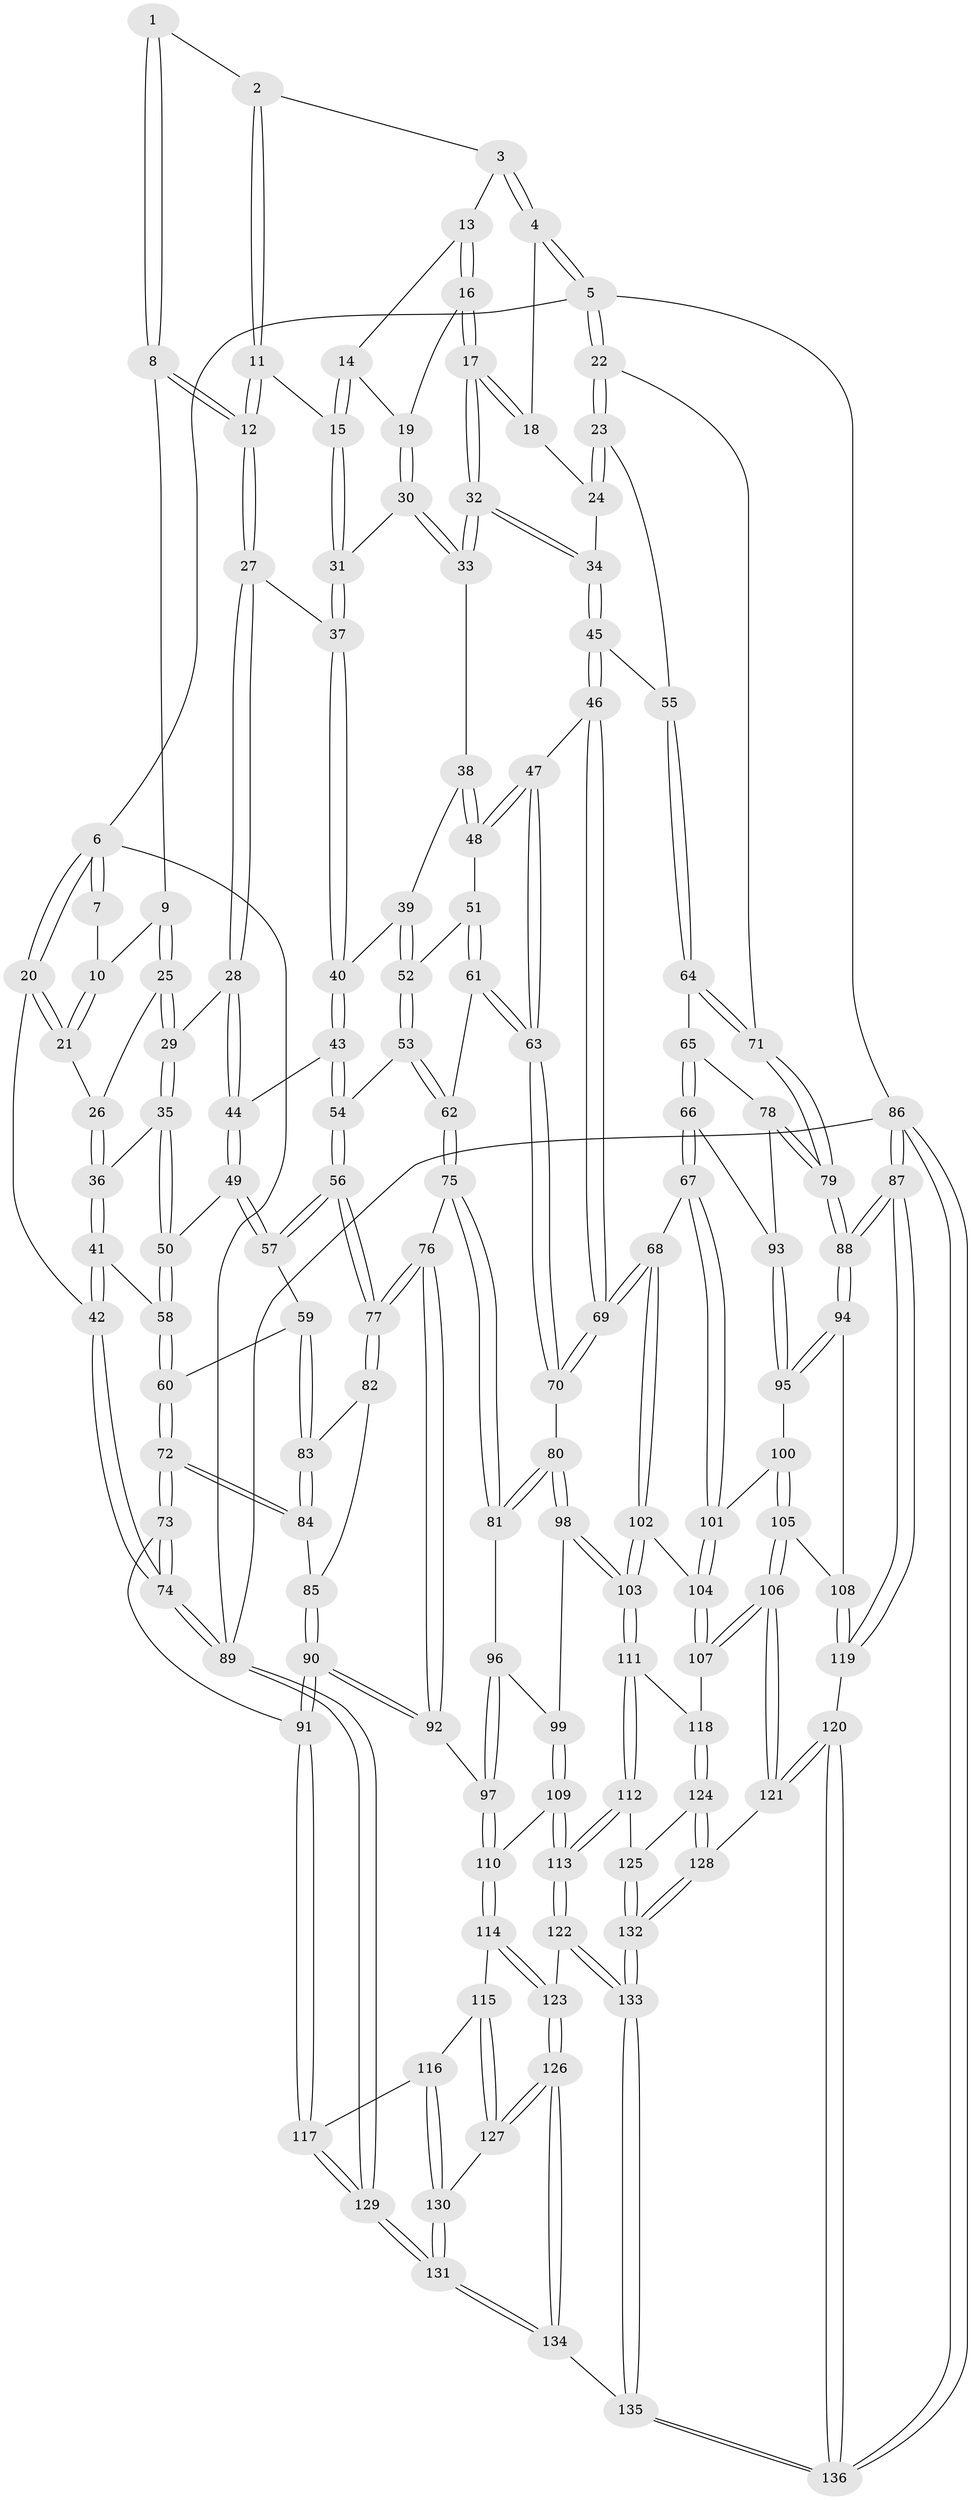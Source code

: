 // Generated by graph-tools (version 1.1) at 2025/11/02/27/25 16:11:51]
// undirected, 136 vertices, 337 edges
graph export_dot {
graph [start="1"]
  node [color=gray90,style=filled];
  1 [pos="+0.2579534506377033+0"];
  2 [pos="+0.3233680833235187+0"];
  3 [pos="+0.4121418128711974+0"];
  4 [pos="+0.6860670684956618+0"];
  5 [pos="+1+0"];
  6 [pos="+0+0"];
  7 [pos="+0.07525394412388453+0"];
  8 [pos="+0.20080786009258203+0.0581892616076417"];
  9 [pos="+0.1459587010754366+0.08918468006397438"];
  10 [pos="+0.06944001758939647+0.02256052474377891"];
  11 [pos="+0.32852888322638363+0.11825465180660369"];
  12 [pos="+0.3014033182212147+0.12359019042614605"];
  13 [pos="+0.4277721783882034+0"];
  14 [pos="+0.4189639575190739+0.02809718641281426"];
  15 [pos="+0.3379357718548559+0.1208750819700058"];
  16 [pos="+0.5308864523859506+0.09078022305453397"];
  17 [pos="+0.6041661730969474+0.09737778149906731"];
  18 [pos="+0.6597733010923742+0.019067340397688298"];
  19 [pos="+0.4883037573108567+0.10538120954588491"];
  20 [pos="+0+0.2010612030661211"];
  21 [pos="+0+0.12936348556972735"];
  22 [pos="+1+0.11617012537737159"];
  23 [pos="+1+0.14346754482862742"];
  24 [pos="+0.7878285368835476+0.10988105929938642"];
  25 [pos="+0.1360020608910512+0.11520594102104534"];
  26 [pos="+0.1129591332816963+0.12352380491511195"];
  27 [pos="+0.2733160403430035+0.16710700775877613"];
  28 [pos="+0.18308515922027352+0.24123058339676484"];
  29 [pos="+0.1803910671573867+0.24104866905538383"];
  30 [pos="+0.420700767001806+0.16880619036163322"];
  31 [pos="+0.3514622493387088+0.13092347194162585"];
  32 [pos="+0.6268905532116431+0.23352919816025494"];
  33 [pos="+0.43250316973328173+0.21114945813949115"];
  34 [pos="+0.6539467158820279+0.27864553903631645"];
  35 [pos="+0.09922987027482+0.29395244137444093"];
  36 [pos="+0+0.29832596625354796"];
  37 [pos="+0.3211952256395019+0.26322760992359956"];
  38 [pos="+0.4223814533698496+0.24569025495730265"];
  39 [pos="+0.3458936225537781+0.31864763455970885"];
  40 [pos="+0.3334393723315246+0.32209226400864677"];
  41 [pos="+0+0.3081470434235122"];
  42 [pos="+0+0.29367673541191247"];
  43 [pos="+0.3140317579165241+0.3346796136277776"];
  44 [pos="+0.2956073844789057+0.3304872098748589"];
  45 [pos="+0.6634495467685129+0.3115484830670954"];
  46 [pos="+0.6343629645668001+0.3415776894585628"];
  47 [pos="+0.5908344094788699+0.355614810784614"];
  48 [pos="+0.5451983667672804+0.3673218711592722"];
  49 [pos="+0.17935735283345924+0.4020886440915404"];
  50 [pos="+0.16396647753111593+0.390392371370094"];
  51 [pos="+0.5409479226886172+0.37048041826847655"];
  52 [pos="+0.43858212935235014+0.37693182376318035"];
  53 [pos="+0.40292537803524436+0.4634992664698182"];
  54 [pos="+0.3167231984679269+0.37978721656295716"];
  55 [pos="+0.7710981626067783+0.3352379945715898"];
  56 [pos="+0.265422892546671+0.4987996155988295"];
  57 [pos="+0.1923797012205252+0.4690123414520828"];
  58 [pos="+0.07777822835379274+0.4418295805556886"];
  59 [pos="+0.13140067545029216+0.5052115639036063"];
  60 [pos="+0.104237822133858+0.5085077794816694"];
  61 [pos="+0.48649758107567975+0.4880846189077463"];
  62 [pos="+0.4082189713922734+0.4826225657136015"];
  63 [pos="+0.5407617870992878+0.5799141886387833"];
  64 [pos="+0.8107091738472861+0.4576381470505269"];
  65 [pos="+0.8107674163092041+0.45801889250741806"];
  66 [pos="+0.769761310981687+0.5699781603584042"];
  67 [pos="+0.7592769901904944+0.5829223229932746"];
  68 [pos="+0.6565141158623577+0.5857168721749113"];
  69 [pos="+0.6483997963229452+0.5806088969078856"];
  70 [pos="+0.5428248877486328+0.5840683945170158"];
  71 [pos="+1+0.3320494975025085"];
  72 [pos="+0+0.6591944354913263"];
  73 [pos="+0+0.6795604871072657"];
  74 [pos="+0+0.6817524719387296"];
  75 [pos="+0.34926140058646704+0.5502087183215343"];
  76 [pos="+0.30034750709826546+0.5523182120007741"];
  77 [pos="+0.29090031268055466+0.5441055945071291"];
  78 [pos="+0.9926219983654957+0.5209159668027991"];
  79 [pos="+1+0.47164883687135145"];
  80 [pos="+0.5183682004914223+0.6071655685455041"];
  81 [pos="+0.4109152699431236+0.6061068791386639"];
  82 [pos="+0.2532689666382413+0.5573801468587644"];
  83 [pos="+0.16844638220275615+0.5633330687578172"];
  84 [pos="+0.1648044130648154+0.5931084513828762"];
  85 [pos="+0.1825612558381585+0.6077526105520464"];
  86 [pos="+1+1"];
  87 [pos="+1+0.8211057082826592"];
  88 [pos="+1+0.7573879764289393"];
  89 [pos="+0+1"];
  90 [pos="+0.20946232163294268+0.7155645843894236"];
  91 [pos="+0.13059702164226664+0.7661057974035839"];
  92 [pos="+0.26324736542554333+0.6987609896457389"];
  93 [pos="+0.9388158394866717+0.5664187951267086"];
  94 [pos="+1+0.7381422864073948"];
  95 [pos="+0.9074308067282538+0.6584608555247743"];
  96 [pos="+0.40508629791524414+0.6263187824249528"];
  97 [pos="+0.32441286251299317+0.7291840552173667"];
  98 [pos="+0.5058840148159887+0.7069925422757976"];
  99 [pos="+0.4410066281294739+0.7375668065617798"];
  100 [pos="+0.8302127069424037+0.6934514658730678"];
  101 [pos="+0.8134006172245913+0.6757032377461537"];
  102 [pos="+0.6453688135749664+0.7366940759202193"];
  103 [pos="+0.5844847680436644+0.7772695650565881"];
  104 [pos="+0.667895206719078+0.7467192912230998"];
  105 [pos="+0.8376548406582299+0.7622958713812459"];
  106 [pos="+0.7706843340297546+0.8310758914198465"];
  107 [pos="+0.7549447524447414+0.8246380987050582"];
  108 [pos="+0.857177072692281+0.7707646560799785"];
  109 [pos="+0.4100533619447283+0.7667434669664527"];
  110 [pos="+0.36577253874887417+0.773508324950299"];
  111 [pos="+0.5841189055976302+0.7789413055154668"];
  112 [pos="+0.563275233260155+0.822548493767673"];
  113 [pos="+0.5096338643667275+0.8632949535380627"];
  114 [pos="+0.3478038233042271+0.8318532840525443"];
  115 [pos="+0.3139144528448454+0.8402190398615195"];
  116 [pos="+0.21590138021130836+0.8542846191164727"];
  117 [pos="+0.139259295609222+0.789790114457155"];
  118 [pos="+0.6697866665177362+0.8483569014878942"];
  119 [pos="+0.9410006441383584+0.8824442878660695"];
  120 [pos="+0.8297098908017004+1"];
  121 [pos="+0.7791362519026007+0.9295828846050869"];
  122 [pos="+0.4891788387601059+0.926757861337333"];
  123 [pos="+0.3748638132619908+0.9145362883287137"];
  124 [pos="+0.640779075465151+0.895868712376947"];
  125 [pos="+0.632577953349226+0.8977522554612878"];
  126 [pos="+0.31920755108198723+0.9824682031245318"];
  127 [pos="+0.2765339362515132+0.9184532353017348"];
  128 [pos="+0.73630510760239+0.9306364841660403"];
  129 [pos="+0+1"];
  130 [pos="+0.21635407541043042+0.8559070961004321"];
  131 [pos="+0.17758008961111235+1"];
  132 [pos="+0.5784708857559406+1"];
  133 [pos="+0.5483099935496558+1"];
  134 [pos="+0.2133542851055479+1"];
  135 [pos="+0.5490155066361802+1"];
  136 [pos="+0.8722607732467724+1"];
  1 -- 2;
  1 -- 8;
  1 -- 8;
  2 -- 3;
  2 -- 11;
  2 -- 11;
  3 -- 4;
  3 -- 4;
  3 -- 13;
  4 -- 5;
  4 -- 5;
  4 -- 18;
  5 -- 6;
  5 -- 22;
  5 -- 22;
  5 -- 86;
  6 -- 7;
  6 -- 7;
  6 -- 20;
  6 -- 20;
  6 -- 89;
  7 -- 10;
  8 -- 9;
  8 -- 12;
  8 -- 12;
  9 -- 10;
  9 -- 25;
  9 -- 25;
  10 -- 21;
  10 -- 21;
  11 -- 12;
  11 -- 12;
  11 -- 15;
  12 -- 27;
  12 -- 27;
  13 -- 14;
  13 -- 16;
  13 -- 16;
  14 -- 15;
  14 -- 15;
  14 -- 19;
  15 -- 31;
  15 -- 31;
  16 -- 17;
  16 -- 17;
  16 -- 19;
  17 -- 18;
  17 -- 18;
  17 -- 32;
  17 -- 32;
  18 -- 24;
  19 -- 30;
  19 -- 30;
  20 -- 21;
  20 -- 21;
  20 -- 42;
  21 -- 26;
  22 -- 23;
  22 -- 23;
  22 -- 71;
  23 -- 24;
  23 -- 24;
  23 -- 55;
  24 -- 34;
  25 -- 26;
  25 -- 29;
  25 -- 29;
  26 -- 36;
  26 -- 36;
  27 -- 28;
  27 -- 28;
  27 -- 37;
  28 -- 29;
  28 -- 44;
  28 -- 44;
  29 -- 35;
  29 -- 35;
  30 -- 31;
  30 -- 33;
  30 -- 33;
  31 -- 37;
  31 -- 37;
  32 -- 33;
  32 -- 33;
  32 -- 34;
  32 -- 34;
  33 -- 38;
  34 -- 45;
  34 -- 45;
  35 -- 36;
  35 -- 50;
  35 -- 50;
  36 -- 41;
  36 -- 41;
  37 -- 40;
  37 -- 40;
  38 -- 39;
  38 -- 48;
  38 -- 48;
  39 -- 40;
  39 -- 52;
  39 -- 52;
  40 -- 43;
  40 -- 43;
  41 -- 42;
  41 -- 42;
  41 -- 58;
  42 -- 74;
  42 -- 74;
  43 -- 44;
  43 -- 54;
  43 -- 54;
  44 -- 49;
  44 -- 49;
  45 -- 46;
  45 -- 46;
  45 -- 55;
  46 -- 47;
  46 -- 69;
  46 -- 69;
  47 -- 48;
  47 -- 48;
  47 -- 63;
  47 -- 63;
  48 -- 51;
  49 -- 50;
  49 -- 57;
  49 -- 57;
  50 -- 58;
  50 -- 58;
  51 -- 52;
  51 -- 61;
  51 -- 61;
  52 -- 53;
  52 -- 53;
  53 -- 54;
  53 -- 62;
  53 -- 62;
  54 -- 56;
  54 -- 56;
  55 -- 64;
  55 -- 64;
  56 -- 57;
  56 -- 57;
  56 -- 77;
  56 -- 77;
  57 -- 59;
  58 -- 60;
  58 -- 60;
  59 -- 60;
  59 -- 83;
  59 -- 83;
  60 -- 72;
  60 -- 72;
  61 -- 62;
  61 -- 63;
  61 -- 63;
  62 -- 75;
  62 -- 75;
  63 -- 70;
  63 -- 70;
  64 -- 65;
  64 -- 71;
  64 -- 71;
  65 -- 66;
  65 -- 66;
  65 -- 78;
  66 -- 67;
  66 -- 67;
  66 -- 93;
  67 -- 68;
  67 -- 101;
  67 -- 101;
  68 -- 69;
  68 -- 69;
  68 -- 102;
  68 -- 102;
  69 -- 70;
  69 -- 70;
  70 -- 80;
  71 -- 79;
  71 -- 79;
  72 -- 73;
  72 -- 73;
  72 -- 84;
  72 -- 84;
  73 -- 74;
  73 -- 74;
  73 -- 91;
  74 -- 89;
  74 -- 89;
  75 -- 76;
  75 -- 81;
  75 -- 81;
  76 -- 77;
  76 -- 77;
  76 -- 92;
  76 -- 92;
  77 -- 82;
  77 -- 82;
  78 -- 79;
  78 -- 79;
  78 -- 93;
  79 -- 88;
  79 -- 88;
  80 -- 81;
  80 -- 81;
  80 -- 98;
  80 -- 98;
  81 -- 96;
  82 -- 83;
  82 -- 85;
  83 -- 84;
  83 -- 84;
  84 -- 85;
  85 -- 90;
  85 -- 90;
  86 -- 87;
  86 -- 87;
  86 -- 136;
  86 -- 136;
  86 -- 89;
  87 -- 88;
  87 -- 88;
  87 -- 119;
  87 -- 119;
  88 -- 94;
  88 -- 94;
  89 -- 129;
  89 -- 129;
  90 -- 91;
  90 -- 91;
  90 -- 92;
  90 -- 92;
  91 -- 117;
  91 -- 117;
  92 -- 97;
  93 -- 95;
  93 -- 95;
  94 -- 95;
  94 -- 95;
  94 -- 108;
  95 -- 100;
  96 -- 97;
  96 -- 97;
  96 -- 99;
  97 -- 110;
  97 -- 110;
  98 -- 99;
  98 -- 103;
  98 -- 103;
  99 -- 109;
  99 -- 109;
  100 -- 101;
  100 -- 105;
  100 -- 105;
  101 -- 104;
  101 -- 104;
  102 -- 103;
  102 -- 103;
  102 -- 104;
  103 -- 111;
  103 -- 111;
  104 -- 107;
  104 -- 107;
  105 -- 106;
  105 -- 106;
  105 -- 108;
  106 -- 107;
  106 -- 107;
  106 -- 121;
  106 -- 121;
  107 -- 118;
  108 -- 119;
  108 -- 119;
  109 -- 110;
  109 -- 113;
  109 -- 113;
  110 -- 114;
  110 -- 114;
  111 -- 112;
  111 -- 112;
  111 -- 118;
  112 -- 113;
  112 -- 113;
  112 -- 125;
  113 -- 122;
  113 -- 122;
  114 -- 115;
  114 -- 123;
  114 -- 123;
  115 -- 116;
  115 -- 127;
  115 -- 127;
  116 -- 117;
  116 -- 130;
  116 -- 130;
  117 -- 129;
  117 -- 129;
  118 -- 124;
  118 -- 124;
  119 -- 120;
  120 -- 121;
  120 -- 121;
  120 -- 136;
  120 -- 136;
  121 -- 128;
  122 -- 123;
  122 -- 133;
  122 -- 133;
  123 -- 126;
  123 -- 126;
  124 -- 125;
  124 -- 128;
  124 -- 128;
  125 -- 132;
  125 -- 132;
  126 -- 127;
  126 -- 127;
  126 -- 134;
  126 -- 134;
  127 -- 130;
  128 -- 132;
  128 -- 132;
  129 -- 131;
  129 -- 131;
  130 -- 131;
  130 -- 131;
  131 -- 134;
  131 -- 134;
  132 -- 133;
  132 -- 133;
  133 -- 135;
  133 -- 135;
  134 -- 135;
  135 -- 136;
  135 -- 136;
}
